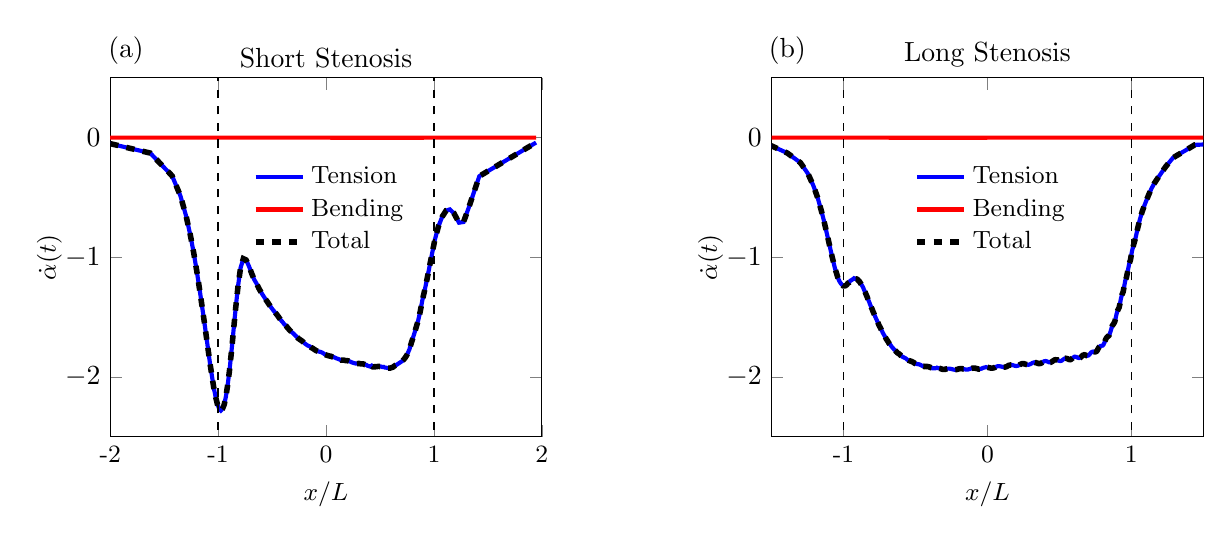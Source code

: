 \begin{tikzpicture}[scale=1]

% START OF RELAXATION LARGEST INITIAL REDUCED AREA
\begin{axis}[
  at = {(0.0cm,0.0cm)},
  scale = 0.80,
  xmin = -2,
  xmax = 2,
  xtick = {-2,-1,0,1,2},
  xticklabels = {\small -2,\small -1,\small 0,\small 1,\small 2},
  ymin = -2.5,
  ymax = 0.5,
%  ytick = {0,2e-3,4e-3,6e-3,8e-3},
%  yticklabels = {\scriptsize 0,\scriptsize 2, \scriptsize
%  4,\scriptsize 6, \scriptsize 8},
  xlabel = {\small $x/L$},
  ylabel = {\small $\dot{\alpha}(t)$},
  ylabel shift = {-0.2cm},
  ylabel near ticks,
  title style = {align=center, yshift = -0.2cm},
  title = {Short Stenosis},
  legend entries = {Tension, Bending, Total},
  legend cell align=left,
  legend style={draw=none,font=\small,fill=none},
  legend style={at={(0.31,0.48)},anchor=south west} 
]

% Tension
\addplot[blue,line width=1.5pt] coordinates{
(-2.0e+00,-5.086e-02)
(-1.989e+00,-5.224e-02)
(-1.629e+00,-1.288e-01)
(-1.426e+00,-3.195e-01)
(-1.349e+00,-4.875e-01)
(-1.297e+00,-6.539e-01)
(-1.257e+00,-8.167e-01)
(-1.224e+00,-9.74e-01)
(-1.195e+00,-1.132e+00)
(-1.168e+00,-1.291e+00)
(-1.143e+00,-1.447e+00)
(-1.119e+00,-1.599e+00)
(-1.097e+00,-1.744e+00)
(-1.077e+00,-1.877e+00)
(-1.057e+00,-1.995e+00)
(-1.04e+00,-2.094e+00)
(-1.022e+00,-2.173e+00)
(-1.006e+00,-2.232e+00)
(-9.898e-01,-2.267e+00)
(-9.746e-01,-2.282e+00)
(-9.587e-01,-2.267e+00)
(-9.436e-01,-2.233e+00)
(-9.278e-01,-2.165e+00)
(-9.11e-01,-2.064e+00)
(-8.948e-01,-1.949e+00)
(-8.768e-01,-1.792e+00)
(-8.583e-01,-1.621e+00)
(-8.38e-01,-1.431e+00)
(-8.161e-01,-1.247e+00)
(-7.924e-01,-1.09e+00)
(-7.662e-01,-1.012e+00)
(-7.406e-01,-1.023e+00)
(-7.141e-01,-1.075e+00)
(-6.892e-01,-1.135e+00)
(-6.667e-01,-1.185e+00)
(-6.428e-01,-1.222e+00)
(-6.208e-01,-1.263e+00)
(-5.986e-01,-1.298e+00)
(-5.768e-01,-1.329e+00)
(-5.561e-01,-1.357e+00)
(-5.36e-01,-1.384e+00)
(-5.164e-01,-1.41e+00)
(-4.966e-01,-1.435e+00)
(-4.764e-01,-1.457e+00)
(-4.572e-01,-1.478e+00)
(-4.392e-01,-1.5e+00)
(-4.217e-01,-1.523e+00)
(-4.039e-01,-1.541e+00)
(-3.876e-01,-1.56e+00)
(-3.697e-01,-1.575e+00)
(-3.534e-01,-1.593e+00)
(-3.372e-01,-1.61e+00)
(-3.21e-01,-1.624e+00)
(-3.048e-01,-1.636e+00)
(-2.889e-01,-1.651e+00)
(-2.724e-01,-1.665e+00)
(-2.571e-01,-1.679e+00)
(-2.418e-01,-1.689e+00)
(-2.267e-01,-1.698e+00)
(-2.111e-01,-1.71e+00)
(-1.963e-01,-1.722e+00)
(-1.814e-01,-1.732e+00)
(-1.671e-01,-1.74e+00)
(-1.52e-01,-1.745e+00)
(-1.382e-01,-1.755e+00)
(-1.235e-01,-1.762e+00)
(-1.085e-01,-1.771e+00)
(-9.438e-02,-1.78e+00)
(-8.034e-02,-1.785e+00)
(-6.612e-02,-1.789e+00)
(-5.169e-02,-1.792e+00)
(-3.708e-02,-1.797e+00)
(-2.245e-02,-1.805e+00)
(-9.377e-03,-1.814e+00)
(4.576e-03,-1.819e+00)
(1.832e-02,-1.823e+00)
(3.163e-02,-1.826e+00)
(4.485e-02,-1.828e+00)
(5.815e-02,-1.833e+00)
(7.22e-02,-1.836e+00)
(8.625e-02,-1.841e+00)
(9.997e-02,-1.847e+00)
(1.131e-01,-1.851e+00)
(1.27e-01,-1.856e+00)
(1.397e-01,-1.862e+00)
(1.533e-01,-1.861e+00)
(1.664e-01,-1.861e+00)
(1.793e-01,-1.864e+00)
(1.925e-01,-1.865e+00)
(2.061e-01,-1.867e+00)
(2.19e-01,-1.871e+00)
(2.318e-01,-1.877e+00)
(2.447e-01,-1.881e+00)
(2.582e-01,-1.885e+00)
(2.706e-01,-1.888e+00)
(2.829e-01,-1.89e+00)
(2.963e-01,-1.889e+00)
(3.087e-01,-1.889e+00)
(3.212e-01,-1.892e+00)
(3.346e-01,-1.892e+00)
(3.474e-01,-1.893e+00)
(3.596e-01,-1.898e+00)
(3.724e-01,-1.9e+00)
(3.846e-01,-1.908e+00)
(3.971e-01,-1.911e+00)
(4.101e-01,-1.915e+00)
(4.228e-01,-1.907e+00)
(4.348e-01,-1.917e+00)
(4.468e-01,-1.916e+00)
(4.587e-01,-1.916e+00)
(4.717e-01,-1.915e+00)
(4.837e-01,-1.913e+00)
(4.96e-01,-1.914e+00)
(5.084e-01,-1.914e+00)
(5.205e-01,-1.918e+00)
(5.331e-01,-1.917e+00)
(5.451e-01,-1.923e+00)
(5.576e-01,-1.924e+00)
(5.697e-01,-1.927e+00)
(5.822e-01,-1.927e+00)
(5.941e-01,-1.927e+00)
(6.067e-01,-1.923e+00)
(6.185e-01,-1.92e+00)
(6.314e-01,-1.911e+00)
(6.434e-01,-1.904e+00)
(6.556e-01,-1.899e+00)
(6.688e-01,-1.891e+00)
(6.819e-01,-1.883e+00)
(6.945e-01,-1.875e+00)
(7.067e-01,-1.868e+00)
(7.202e-01,-1.855e+00)
(7.33e-01,-1.841e+00)
(7.46e-01,-1.823e+00)
(7.6e-01,-1.797e+00)
(7.73e-01,-1.769e+00)
(7.883e-01,-1.723e+00)
(8.036e-01,-1.679e+00)
(8.186e-01,-1.636e+00)
(8.35e-01,-1.587e+00)
(8.53e-01,-1.531e+00)
(8.716e-01,-1.459e+00)
(8.93e-01,-1.357e+00)
(9.145e-01,-1.274e+00)
(9.403e-01,-1.163e+00)
(9.695e-01,-1.028e+00)
(1.007e+00,-8.581e-01)
(1.042e+00,-7.402e-01)
(1.078e+00,-6.583e-01)
(1.113e+00,-6.097e-01)
(1.147e+00,-5.999e-01)
(1.185e+00,-6.324e-01)
(1.232e+00,-7.112e-01)
(1.274e+00,-7.051e-01)
(1.322e+00,-5.861e-01)
(1.42e+00,-3.226e-01)
(1.946e+00,-4.07e-02)
};

% Bending
\addplot[red,line width=1.5pt] coordinates{
(-2.0e+00,1.475e-04)
(-1.989e+00,1.473e-04)
(-1.629e+00,1.456e-04)
(-1.426e+00,1.489e-04)
(-1.349e+00,1.474e-04)
(-1.297e+00,1.443e-04)
(-1.257e+00,1.402e-04)
(-1.224e+00,1.358e-04)
(-1.195e+00,1.31e-04)
(-1.168e+00,1.263e-04)
(-1.143e+00,1.218e-04)
(-1.119e+00,1.174e-04)
(-1.097e+00,1.135e-04)
(-1.077e+00,1.1e-04)
(-1.057e+00,1.07e-04)
(-1.04e+00,1.045e-04)
(-1.022e+00,1.023e-04)
(-1.006e+00,1.006e-04)
(-9.898e-01,9.919e-05)
(-9.746e-01,9.811e-05)
(-9.587e-01,9.726e-05)
(-9.436e-01,9.671e-05)
(-9.278e-01,9.637e-05)
(-9.11e-01,9.629e-05)
(-8.948e-01,9.642e-05)
(-8.768e-01,9.679e-05)
(-8.583e-01,9.736e-05)
(-8.38e-01,9.812e-05)
(-8.161e-01,9.897e-05)
(-7.924e-01,9.975e-05)
(-7.662e-01,1.002e-04)
(-7.406e-01,1.0e-04)
(-7.141e-01,9.937e-05)
(-6.892e-01,9.87e-05)
(-6.667e-01,9.829e-05)
(-6.428e-01,9.817e-05)
(-6.208e-01,9.833e-05)
(-5.986e-01,9.871e-05)
(-5.768e-01,9.922e-05)
(-5.561e-01,9.973e-05)
(-5.36e-01,1.002e-04)
(-5.164e-01,1.006e-04)
(-4.966e-01,1.01e-04)
(-4.764e-01,1.012e-04)
(-4.572e-01,1.012e-04)
(-4.392e-01,1.011e-04)
(-4.217e-01,1.009e-04)
(-4.039e-01,1.005e-04)
(-3.876e-01,9.996e-05)
(-3.697e-01,9.931e-05)
(-3.534e-01,9.859e-05)
(-3.372e-01,9.775e-05)
(-3.21e-01,9.686e-05)
(-3.048e-01,9.594e-05)
(-2.889e-01,9.497e-05)
(-2.724e-01,9.388e-05)
(-2.571e-01,9.283e-05)
(-2.418e-01,9.178e-05)
(-2.267e-01,9.077e-05)
(-2.111e-01,8.973e-05)
(-1.963e-01,8.871e-05)
(-1.814e-01,8.767e-05)
(-1.671e-01,8.67e-05)
(-1.52e-01,8.573e-05)
(-1.382e-01,8.487e-05)
(-1.235e-01,8.399e-05)
(-1.085e-01,8.308e-05)
(-9.438e-02,8.222e-05)
(-8.034e-02,8.139e-05)
(-6.612e-02,8.06e-05)
(-5.169e-02,7.987e-05)
(-3.708e-02,7.918e-05)
(-2.245e-02,7.85e-05)
(-9.377e-03,7.789e-05)
(4.576e-03,7.724e-05)
(1.832e-02,7.662e-05)
(3.163e-02,7.606e-05)
(4.485e-02,7.554e-05)
(5.815e-02,7.507e-05)
(7.22e-02,7.462e-05)
(8.625e-02,7.419e-05)
(9.997e-02,7.378e-05)
(1.131e-01,7.338e-05)
(1.27e-01,7.296e-05)
(1.397e-01,7.258e-05)
(1.533e-01,7.22e-05)
(1.664e-01,7.187e-05)
(1.793e-01,7.158e-05)
(1.925e-01,7.132e-05)
(2.061e-01,7.108e-05)
(2.19e-01,7.086e-05)
(2.318e-01,7.065e-05)
(2.447e-01,7.043e-05)
(2.582e-01,7.02e-05)
(2.706e-01,6.998e-05)
(2.829e-01,6.978e-05)
(2.963e-01,6.959e-05)
(3.087e-01,6.944e-05)
(3.212e-01,6.93e-05)
(3.346e-01,6.919e-05)
(3.474e-01,6.909e-05)
(3.596e-01,6.9e-05)
(3.724e-01,6.891e-05)
(3.846e-01,6.881e-05)
(3.971e-01,6.871e-05)
(4.101e-01,6.86e-05)
(4.228e-01,6.849e-05)
(4.348e-01,6.838e-05)
(4.468e-01,6.829e-05)
(4.587e-01,6.821e-05)
(4.717e-01,6.814e-05)
(4.837e-01,6.809e-05)
(4.96e-01,6.805e-05)
(5.084e-01,6.803e-05)
(5.205e-01,6.8e-05)
(5.331e-01,6.798e-05)
(5.451e-01,6.795e-05)
(5.576e-01,6.791e-05)
(5.697e-01,6.786e-05)
(5.822e-01,6.781e-05)
(5.941e-01,6.776e-05)
(6.067e-01,6.772e-05)
(6.185e-01,6.768e-05)
(6.314e-01,6.765e-05)
(6.434e-01,6.763e-05)
(6.556e-01,6.763e-05)
(6.688e-01,6.764e-05)
(6.819e-01,6.766e-05)
(6.945e-01,6.767e-05)
(7.067e-01,6.768e-05)
(7.202e-01,6.77e-05)
(7.33e-01,6.772e-05)
(7.46e-01,6.775e-05)
(7.6e-01,6.782e-05)
(7.73e-01,6.792e-05)
(7.883e-01,6.814e-05)
(8.036e-01,6.846e-05)
(8.186e-01,6.891e-05)
(8.35e-01,6.958e-05)
(8.53e-01,7.055e-05)
(8.716e-01,7.186e-05)
(8.93e-01,7.398e-05)
(9.145e-01,7.684e-05)
(9.403e-01,8.108e-05)
(9.695e-01,8.71e-05)
(1.007e+00,9.528e-05)
(1.042e+00,1.006e-04)
(1.078e+00,1.01e-04)
(1.113e+00,9.59e-05)
(1.147e+00,8.813e-05)
(1.185e+00,8.093e-05)
(1.232e+00,7.932e-05)
(1.274e+00,8.123e-05)
(1.322e+00,8.66e-05)
(1.42e+00,9.444e-05)
(1.946e+00,1.041e-04)
};

% Total
\addplot[black,dashed,line width=2.0pt] coordinates{
(-2.0e+00,-5.072e-02)
(-1.989e+00,-5.209e-02)
(-1.629e+00,-1.286e-01)
(-1.426e+00,-3.193e-01)
(-1.349e+00,-4.873e-01)
(-1.297e+00,-6.537e-01)
(-1.257e+00,-8.166e-01)
(-1.224e+00,-9.739e-01)
(-1.195e+00,-1.132e+00)
(-1.168e+00,-1.291e+00)
(-1.143e+00,-1.447e+00)
(-1.119e+00,-1.599e+00)
(-1.097e+00,-1.744e+00)
(-1.077e+00,-1.877e+00)
(-1.057e+00,-1.995e+00)
(-1.04e+00,-2.093e+00)
(-1.022e+00,-2.173e+00)
(-1.006e+00,-2.232e+00)
(-9.898e-01,-2.267e+00)
(-9.746e-01,-2.282e+00)
(-9.587e-01,-2.267e+00)
(-9.436e-01,-2.233e+00)
(-9.278e-01,-2.165e+00)
(-9.11e-01,-2.064e+00)
(-8.948e-01,-1.949e+00)
(-8.768e-01,-1.792e+00)
(-8.583e-01,-1.621e+00)
(-8.38e-01,-1.431e+00)
(-8.161e-01,-1.247e+00)
(-7.924e-01,-1.09e+00)
(-7.662e-01,-1.012e+00)
(-7.406e-01,-1.023e+00)
(-7.141e-01,-1.075e+00)
(-6.892e-01,-1.135e+00)
(-6.667e-01,-1.185e+00)
(-6.428e-01,-1.222e+00)
(-6.208e-01,-1.263e+00)
(-5.986e-01,-1.298e+00)
(-5.768e-01,-1.329e+00)
(-5.561e-01,-1.357e+00)
(-5.36e-01,-1.384e+00)
(-5.164e-01,-1.41e+00)
(-4.966e-01,-1.435e+00)
(-4.764e-01,-1.457e+00)
(-4.572e-01,-1.478e+00)
(-4.392e-01,-1.5e+00)
(-4.217e-01,-1.523e+00)
(-4.039e-01,-1.541e+00)
(-3.876e-01,-1.56e+00)
(-3.697e-01,-1.575e+00)
(-3.534e-01,-1.593e+00)
(-3.372e-01,-1.61e+00)
(-3.21e-01,-1.624e+00)
(-3.048e-01,-1.636e+00)
(-2.889e-01,-1.651e+00)
(-2.724e-01,-1.665e+00)
(-2.571e-01,-1.679e+00)
(-2.418e-01,-1.689e+00)
(-2.267e-01,-1.698e+00)
(-2.111e-01,-1.709e+00)
(-1.963e-01,-1.722e+00)
(-1.814e-01,-1.732e+00)
(-1.671e-01,-1.74e+00)
(-1.52e-01,-1.745e+00)
(-1.382e-01,-1.755e+00)
(-1.235e-01,-1.762e+00)
(-1.085e-01,-1.771e+00)
(-9.438e-02,-1.78e+00)
(-8.034e-02,-1.785e+00)
(-6.612e-02,-1.789e+00)
(-5.169e-02,-1.792e+00)
(-3.708e-02,-1.797e+00)
(-2.245e-02,-1.805e+00)
(-9.377e-03,-1.814e+00)
(4.576e-03,-1.819e+00)
(1.832e-02,-1.823e+00)
(3.163e-02,-1.826e+00)
(4.485e-02,-1.828e+00)
(5.815e-02,-1.833e+00)
(7.22e-02,-1.836e+00)
(8.625e-02,-1.841e+00)
(9.997e-02,-1.847e+00)
(1.131e-01,-1.851e+00)
(1.27e-01,-1.856e+00)
(1.397e-01,-1.861e+00)
(1.533e-01,-1.861e+00)
(1.664e-01,-1.861e+00)
(1.793e-01,-1.864e+00)
(1.925e-01,-1.865e+00)
(2.061e-01,-1.867e+00)
(2.19e-01,-1.871e+00)
(2.318e-01,-1.877e+00)
(2.447e-01,-1.881e+00)
(2.582e-01,-1.885e+00)
(2.706e-01,-1.888e+00)
(2.829e-01,-1.89e+00)
(2.963e-01,-1.889e+00)
(3.087e-01,-1.889e+00)
(3.212e-01,-1.892e+00)
(3.346e-01,-1.892e+00)
(3.474e-01,-1.893e+00)
(3.596e-01,-1.898e+00)
(3.724e-01,-1.9e+00)
(3.846e-01,-1.908e+00)
(3.971e-01,-1.911e+00)
(4.101e-01,-1.915e+00)
(4.228e-01,-1.906e+00)
(4.348e-01,-1.917e+00)
(4.468e-01,-1.916e+00)
(4.587e-01,-1.916e+00)
(4.717e-01,-1.915e+00)
(4.837e-01,-1.913e+00)
(4.96e-01,-1.914e+00)
(5.084e-01,-1.914e+00)
(5.205e-01,-1.917e+00)
(5.331e-01,-1.917e+00)
(5.451e-01,-1.923e+00)
(5.576e-01,-1.924e+00)
(5.697e-01,-1.927e+00)
(5.822e-01,-1.927e+00)
(5.941e-01,-1.927e+00)
(6.067e-01,-1.923e+00)
(6.185e-01,-1.92e+00)
(6.314e-01,-1.911e+00)
(6.434e-01,-1.904e+00)
(6.556e-01,-1.899e+00)
(6.688e-01,-1.891e+00)
(6.819e-01,-1.882e+00)
(6.945e-01,-1.875e+00)
(7.067e-01,-1.867e+00)
(7.202e-01,-1.855e+00)
(7.33e-01,-1.841e+00)
(7.46e-01,-1.823e+00)
(7.6e-01,-1.797e+00)
(7.73e-01,-1.769e+00)
(7.883e-01,-1.723e+00)
(8.036e-01,-1.679e+00)
(8.186e-01,-1.636e+00)
(8.35e-01,-1.587e+00)
(8.53e-01,-1.531e+00)
(8.716e-01,-1.459e+00)
(8.93e-01,-1.357e+00)
(9.145e-01,-1.274e+00)
(9.403e-01,-1.163e+00)
(9.695e-01,-1.028e+00)
(1.007e+00,-8.58e-01)
(1.042e+00,-7.401e-01)
(1.078e+00,-6.582e-01)
(1.113e+00,-6.096e-01)
(1.147e+00,-5.998e-01)
(1.185e+00,-6.323e-01)
(1.232e+00,-7.112e-01)
(1.274e+00,-7.05e-01)
(1.322e+00,-5.861e-01)
(1.42e+00,-3.225e-01)
(1.946e+00,-4.06e-02)
};

\addplot[black,dashed,line width=0.5pt] coordinates{
  (-1,-3)
  (-1,1)
};

\addplot[black,dashed,line width=0.5pt] coordinates{
  (+1,-3)
  (+1,1)
};



\end{axis}


% START OF RELAXATION SECOND LARGEST INITIAL REDUCED AREA
\begin{axis}[
  at = {(8.4cm,0.0cm)},
  scale = 0.80,
  xmin = -1.5,
  xmax = 1.5,
  xtick = {-2,-1,0,1,2},
  xticklabels = {\small -2,\small -1,\small 0,\small 1,\small 2},
  ymin = -2.5,
  ymax = 0.5,
%  ytick = {0,2e-3,4e-3,6e-3,8e-3},
%  yticklabels = {\scriptsize 0,\scriptsize 2, \scriptsize
%  4,\scriptsize 6, \scriptsize 8},
  xlabel = {\small $x/L$},
  ylabel = {\small $\dot{\alpha}(t)$},
  ylabel shift = {-0.2cm},
  ylabel near ticks,
  title style = {align=center, yshift = -0.2cm},
  title = {Long Stenosis},
  legend entries = {Tension, Bending, Total},
  legend cell align=left,
  legend style={draw=none,font=\small,fill=none},
  legend style={at={(0.31,0.48)},anchor=south west} 
]

% Tension
\addplot[blue,line width=1.5pt] coordinates{
(-1.615e+00,1.279e-04)
(-1.596e+00,-1.635e-02)
(-1.391e+00,-1.284e-01)
(-1.3e+00,-2.089e-01)
(-1.247e+00,-3.02e-01)
(-1.209e+00,-4.037e-01)
(-1.18e+00,-5.022e-01)
(-1.157e+00,-5.997e-01)
(-1.137e+00,-6.918e-01)
(-1.121e+00,-7.763e-01)
(-1.106e+00,-8.544e-01)
(-1.093e+00,-9.242e-01)
(-1.081e+00,-9.88e-01)
(-1.07e+00,-1.043e+00)
(-1.06e+00,-1.092e+00)
(-1.049e+00,-1.133e+00)
(-1.04e+00,-1.17e+00)
(-1.03e+00,-1.198e+00)
(-1.021e+00,-1.216e+00)
(-1.012e+00,-1.229e+00)
(-1.003e+00,-1.239e+00)
(-9.95e-01,-1.24e+00)
(-9.864e-01,-1.238e+00)
(-9.783e-01,-1.231e+00)
(-9.695e-01,-1.218e+00)
(-9.616e-01,-1.212e+00)
(-9.528e-01,-1.196e+00)
(-9.448e-01,-1.192e+00)
(-9.367e-01,-1.185e+00)
(-9.277e-01,-1.176e+00)
(-9.198e-01,-1.181e+00)
(-9.118e-01,-1.181e+00)
(-9.037e-01,-1.185e+00)
(-8.954e-01,-1.198e+00)
(-8.876e-01,-1.207e+00)
(-8.798e-01,-1.222e+00)
(-8.725e-01,-1.235e+00)
(-8.646e-01,-1.251e+00)
(-8.574e-01,-1.274e+00)
(-8.502e-01,-1.291e+00)
(-8.428e-01,-1.313e+00)
(-8.358e-01,-1.333e+00)
(-8.293e-01,-1.354e+00)
(-8.222e-01,-1.373e+00)
(-8.157e-01,-1.395e+00)
(-8.093e-01,-1.413e+00)
(-8.025e-01,-1.431e+00)
(-7.965e-01,-1.451e+00)
(-7.898e-01,-1.47e+00)
(-7.838e-01,-1.486e+00)
(-7.775e-01,-1.504e+00)
(-7.717e-01,-1.52e+00)
(-7.657e-01,-1.535e+00)
(-7.598e-01,-1.551e+00)
(-7.541e-01,-1.568e+00)
(-7.483e-01,-1.581e+00)
(-7.427e-01,-1.593e+00)
(-7.374e-01,-1.608e+00)
(-7.316e-01,-1.62e+00)
(-7.265e-01,-1.634e+00)
(-7.21e-01,-1.645e+00)
(-7.156e-01,-1.657e+00)
(-7.1e-01,-1.669e+00)
(-7.049e-01,-1.68e+00)
(-6.999e-01,-1.69e+00)
(-6.945e-01,-1.699e+00)
(-6.893e-01,-1.709e+00)
(-6.843e-01,-1.72e+00)
(-6.793e-01,-1.727e+00)
(-6.74e-01,-1.733e+00)
(-6.692e-01,-1.742e+00)
(-6.644e-01,-1.75e+00)
(-6.591e-01,-1.757e+00)
(-6.542e-01,-1.764e+00)
(-6.497e-01,-1.77e+00)
(-6.447e-01,-1.776e+00)
(-6.396e-01,-1.782e+00)
(-6.346e-01,-1.789e+00)
(-6.297e-01,-1.794e+00)
(-6.251e-01,-1.801e+00)
(-6.206e-01,-1.804e+00)
(-6.157e-01,-1.807e+00)
(-6.111e-01,-1.812e+00)
(-6.064e-01,-1.816e+00)
(-6.018e-01,-1.822e+00)
(-5.973e-01,-1.826e+00)
(-5.926e-01,-1.831e+00)
(-5.882e-01,-1.835e+00)
(-5.835e-01,-1.836e+00)
(-5.791e-01,-1.84e+00)
(-5.747e-01,-1.842e+00)
(-5.7e-01,-1.845e+00)
(-5.656e-01,-1.848e+00)
(-5.611e-01,-1.853e+00)
(-5.567e-01,-1.857e+00)
(-5.521e-01,-1.861e+00)
(-5.478e-01,-1.863e+00)
(-5.431e-01,-1.865e+00)
(-5.387e-01,-1.867e+00)
(-5.345e-01,-1.869e+00)
(-5.299e-01,-1.87e+00)
(-5.257e-01,-1.873e+00)
(-5.212e-01,-1.875e+00)
(-5.167e-01,-1.878e+00)
(-5.125e-01,-1.882e+00)
(-5.079e-01,-1.884e+00)
(-5.037e-01,-1.888e+00)
(-4.994e-01,-1.89e+00)
(-4.95e-01,-1.892e+00)
(-4.908e-01,-1.893e+00)
(-4.862e-01,-1.893e+00)
(-4.821e-01,-1.895e+00)
(-4.777e-01,-1.895e+00)
(-4.732e-01,-1.896e+00)
(-4.69e-01,-1.899e+00)
(-4.649e-01,-1.901e+00)
(-4.603e-01,-1.903e+00)
(-4.562e-01,-1.907e+00)
(-4.518e-01,-1.909e+00)
(-4.478e-01,-1.912e+00)
(-4.433e-01,-1.913e+00)
(-4.392e-01,-1.914e+00)
(-4.351e-01,-1.914e+00)
(-4.307e-01,-1.914e+00)
(-4.266e-01,-1.914e+00)
(-4.223e-01,-1.914e+00)
(-4.182e-01,-1.914e+00)
(-4.139e-01,-1.915e+00)
(-4.096e-01,-1.916e+00)
(-4.054e-01,-1.917e+00)
(-4.013e-01,-1.92e+00)
(-3.97e-01,-1.921e+00)
(-3.929e-01,-1.924e+00)
(-3.886e-01,-1.925e+00)
(-3.846e-01,-1.928e+00)
(-3.803e-01,-1.928e+00)
(-3.761e-01,-1.929e+00)
(-3.719e-01,-1.929e+00)
(-3.679e-01,-1.929e+00)
(-3.636e-01,-1.928e+00)
(-3.596e-01,-1.928e+00)
(-3.553e-01,-1.927e+00)
(-3.509e-01,-1.924e+00)
(-3.469e-01,-1.926e+00)
(-3.429e-01,-1.927e+00)
(-3.385e-01,-1.928e+00)
(-3.345e-01,-1.929e+00)
(-3.302e-01,-1.93e+00)
(-3.26e-01,-1.932e+00)
(-3.22e-01,-1.934e+00)
(-3.177e-01,-1.935e+00)
(-3.136e-01,-1.937e+00)
(-3.094e-01,-1.938e+00)
(-3.053e-01,-1.938e+00)
(-3.01e-01,-1.938e+00)
(-2.97e-01,-1.937e+00)
(-2.927e-01,-1.937e+00)
(-2.887e-01,-1.935e+00)
(-2.844e-01,-1.934e+00)
(-2.803e-01,-1.933e+00)
(-2.761e-01,-1.932e+00)
(-2.72e-01,-1.932e+00)
(-2.678e-01,-1.932e+00)
(-2.636e-01,-1.932e+00)
(-2.594e-01,-1.933e+00)
(-2.553e-01,-1.934e+00)
(-2.51e-01,-1.935e+00)
(-2.469e-01,-1.936e+00)
(-2.428e-01,-1.938e+00)
(-2.386e-01,-1.939e+00)
(-2.344e-01,-1.94e+00)
(-2.304e-01,-1.941e+00)
(-2.261e-01,-1.941e+00)
(-2.221e-01,-1.941e+00)
(-2.178e-01,-1.94e+00)
(-2.137e-01,-1.939e+00)
(-2.095e-01,-1.938e+00)
(-2.055e-01,-1.936e+00)
(-2.013e-01,-1.935e+00)
(-1.972e-01,-1.933e+00)
(-1.929e-01,-1.933e+00)
(-1.889e-01,-1.932e+00)
(-1.847e-01,-1.932e+00)
(-1.806e-01,-1.932e+00)
(-1.762e-01,-1.932e+00)
(-1.72e-01,-1.934e+00)
(-1.68e-01,-1.935e+00)
(-1.637e-01,-1.935e+00)
(-1.596e-01,-1.937e+00)
(-1.554e-01,-1.938e+00)
(-1.511e-01,-1.939e+00)
(-1.471e-01,-1.94e+00)
(-1.43e-01,-1.94e+00)
(-1.387e-01,-1.939e+00)
(-1.347e-01,-1.939e+00)
(-1.304e-01,-1.937e+00)
(-1.264e-01,-1.936e+00)
(-1.222e-01,-1.934e+00)
(-1.182e-01,-1.933e+00)
(-1.139e-01,-1.93e+00)
(-1.097e-01,-1.929e+00)
(-1.055e-01,-1.928e+00)
(-1.014e-01,-1.927e+00)
(-9.719e-02,-1.927e+00)
(-9.295e-02,-1.927e+00)
(-8.899e-02,-1.928e+00)
(-8.46e-02,-1.928e+00)
(-8.064e-02,-1.93e+00)
(-7.633e-02,-1.931e+00)
(-7.227e-02,-1.932e+00)
(-6.799e-02,-1.933e+00)
(-6.405e-02,-1.935e+00)
(-5.972e-02,-1.935e+00)
(-5.568e-02,-1.935e+00)
(-5.146e-02,-1.934e+00)
(-4.753e-02,-1.934e+00)
(-4.317e-02,-1.932e+00)
(-3.923e-02,-1.931e+00)
(-3.486e-02,-1.928e+00)
(-3.074e-02,-1.926e+00)
(-2.651e-02,-1.924e+00)
(-2.247e-02,-1.923e+00)
(-1.824e-02,-1.921e+00)
(-1.421e-02,-1.921e+00)
(-9.881e-03,-1.919e+00)
(-5.873e-03,-1.921e+00)
(-1.607e-03,-1.921e+00)
(2.662e-03,-1.921e+00)
(6.721e-03,-1.923e+00)
(1.085e-02,-1.924e+00)
(1.498e-02,-1.925e+00)
(1.921e-02,-1.926e+00)
(2.32e-02,-1.927e+00)
(2.754e-02,-1.928e+00)
(3.153e-02,-1.928e+00)
(3.58e-02,-1.927e+00)
(3.982e-02,-1.926e+00)
(4.402e-02,-1.925e+00)
(4.818e-02,-1.923e+00)
(5.238e-02,-1.921e+00)
(5.638e-02,-1.918e+00)
(6.075e-02,-1.916e+00)
(6.483e-02,-1.914e+00)
(6.903e-02,-1.913e+00)
(7.313e-02,-1.911e+00)
(7.742e-02,-1.911e+00)
(8.168e-02,-1.911e+00)
(8.586e-02,-1.912e+00)
(9.006e-02,-1.913e+00)
(9.411e-02,-1.914e+00)
(9.843e-02,-1.915e+00)
(1.026e-01,-1.917e+00)
(1.068e-01,-1.918e+00)
(1.11e-01,-1.919e+00)
(1.152e-01,-1.919e+00)
(1.193e-01,-1.919e+00)
(1.235e-01,-1.918e+00)
(1.275e-01,-1.917e+00)
(1.318e-01,-1.915e+00)
(1.359e-01,-1.913e+00)
(1.402e-01,-1.91e+00)
(1.442e-01,-1.908e+00)
(1.485e-01,-1.905e+00)
(1.527e-01,-1.903e+00)
(1.569e-01,-1.902e+00)
(1.612e-01,-1.901e+00)
(1.654e-01,-1.901e+00)
(1.695e-01,-1.901e+00)
(1.74e-01,-1.902e+00)
(1.782e-01,-1.904e+00)
(1.825e-01,-1.905e+00)
(1.866e-01,-1.907e+00)
(1.908e-01,-1.908e+00)
(1.95e-01,-1.909e+00)
(1.991e-01,-1.91e+00)
(2.034e-01,-1.909e+00)
(2.074e-01,-1.909e+00)
(2.117e-01,-1.907e+00)
(2.16e-01,-1.905e+00)
(2.2e-01,-1.903e+00)
(2.243e-01,-1.899e+00)
(2.287e-01,-1.896e+00)
(2.329e-01,-1.894e+00)
(2.37e-01,-1.892e+00)
(2.416e-01,-1.89e+00)
(2.457e-01,-1.89e+00)
(2.499e-01,-1.891e+00)
(2.544e-01,-1.891e+00)
(2.585e-01,-1.893e+00)
(2.628e-01,-1.894e+00)
(2.672e-01,-1.896e+00)
(2.713e-01,-1.897e+00)
(2.757e-01,-1.898e+00)
(2.799e-01,-1.899e+00)
(2.84e-01,-1.9e+00)
(2.884e-01,-1.898e+00)
(2.925e-01,-1.897e+00)
(2.967e-01,-1.895e+00)
(3.011e-01,-1.892e+00)
(3.053e-01,-1.889e+00)
(3.095e-01,-1.887e+00)
(3.139e-01,-1.883e+00)
(3.18e-01,-1.882e+00)
(3.224e-01,-1.88e+00)
(3.27e-01,-1.879e+00)
(3.312e-01,-1.881e+00)
(3.354e-01,-1.881e+00)
(3.398e-01,-1.883e+00)
(3.44e-01,-1.885e+00)
(3.485e-01,-1.886e+00)
(3.526e-01,-1.889e+00)
(3.569e-01,-1.89e+00)
(3.612e-01,-1.89e+00)
(3.649e-01,-1.889e+00)
(3.693e-01,-1.888e+00)
(3.734e-01,-1.886e+00)
(3.777e-01,-1.883e+00)
(3.821e-01,-1.879e+00)
(3.864e-01,-1.876e+00)
(3.908e-01,-1.872e+00)
(3.95e-01,-1.87e+00)
(3.994e-01,-1.869e+00)
(4.038e-01,-1.868e+00)
(4.083e-01,-1.869e+00)
(4.126e-01,-1.871e+00)
(4.169e-01,-1.873e+00)
(4.214e-01,-1.875e+00)
(4.255e-01,-1.878e+00)
(4.298e-01,-1.879e+00)
(4.342e-01,-1.879e+00)
(4.385e-01,-1.879e+00)
(4.427e-01,-1.877e+00)
(4.471e-01,-1.874e+00)
(4.514e-01,-1.871e+00)
(4.556e-01,-1.867e+00)
(4.602e-01,-1.863e+00)
(4.645e-01,-1.86e+00)
(4.688e-01,-1.858e+00)
(4.733e-01,-1.857e+00)
(4.776e-01,-1.858e+00)
(4.819e-01,-1.859e+00)
(4.865e-01,-1.86e+00)
(4.909e-01,-1.863e+00)
(4.952e-01,-1.865e+00)
(4.995e-01,-1.867e+00)
(5.037e-01,-1.868e+00)
(5.082e-01,-1.868e+00)
(5.123e-01,-1.867e+00)
(5.169e-01,-1.864e+00)
(5.213e-01,-1.86e+00)
(5.256e-01,-1.856e+00)
(5.3e-01,-1.852e+00)
(5.341e-01,-1.849e+00)
(5.388e-01,-1.846e+00)
(5.432e-01,-1.845e+00)
(5.475e-01,-1.846e+00)
(5.519e-01,-1.848e+00)
(5.564e-01,-1.849e+00)
(5.61e-01,-1.852e+00)
(5.652e-01,-1.855e+00)
(5.696e-01,-1.856e+00)
(5.74e-01,-1.857e+00)
(5.781e-01,-1.856e+00)
(5.825e-01,-1.853e+00)
(5.871e-01,-1.849e+00)
(5.916e-01,-1.844e+00)
(5.96e-01,-1.839e+00)
(6.003e-01,-1.836e+00)
(6.049e-01,-1.832e+00)
(6.091e-01,-1.833e+00)
(6.137e-01,-1.833e+00)
(6.183e-01,-1.834e+00)
(6.228e-01,-1.838e+00)
(6.271e-01,-1.84e+00)
(6.316e-01,-1.842e+00)
(6.361e-01,-1.843e+00)
(6.404e-01,-1.842e+00)
(6.446e-01,-1.84e+00)
(6.493e-01,-1.835e+00)
(6.535e-01,-1.831e+00)
(6.58e-01,-1.825e+00)
(6.627e-01,-1.82e+00)
(6.67e-01,-1.818e+00)
(6.717e-01,-1.816e+00)
(6.761e-01,-1.817e+00)
(6.807e-01,-1.818e+00)
(6.851e-01,-1.821e+00)
(6.895e-01,-1.823e+00)
(6.941e-01,-1.824e+00)
(6.987e-01,-1.823e+00)
(7.03e-01,-1.821e+00)
(7.075e-01,-1.815e+00)
(7.121e-01,-1.809e+00)
(7.165e-01,-1.802e+00)
(7.209e-01,-1.796e+00)
(7.255e-01,-1.792e+00)
(7.301e-01,-1.79e+00)
(7.347e-01,-1.789e+00)
(7.393e-01,-1.791e+00)
(7.438e-01,-1.792e+00)
(7.486e-01,-1.792e+00)
(7.533e-01,-1.791e+00)
(7.577e-01,-1.787e+00)
(7.624e-01,-1.78e+00)
(7.675e-01,-1.768e+00)
(7.723e-01,-1.758e+00)
(7.772e-01,-1.75e+00)
(7.819e-01,-1.746e+00)
(7.868e-01,-1.742e+00)
(7.915e-01,-1.742e+00)
(7.963e-01,-1.74e+00)
(8.008e-01,-1.739e+00)
(8.059e-01,-1.732e+00)
(8.108e-01,-1.72e+00)
(8.154e-01,-1.707e+00)
(8.204e-01,-1.69e+00)
(8.256e-01,-1.677e+00)
(8.306e-01,-1.669e+00)
(8.356e-01,-1.664e+00)
(8.405e-01,-1.659e+00)
(8.457e-01,-1.652e+00)
(8.513e-01,-1.636e+00)
(8.565e-01,-1.617e+00)
(8.616e-01,-1.595e+00)
(8.676e-01,-1.573e+00)
(8.73e-01,-1.563e+00)
(8.787e-01,-1.553e+00)
(8.845e-01,-1.539e+00)
(8.899e-01,-1.516e+00)
(8.962e-01,-1.479e+00)
(9.021e-01,-1.453e+00)
(9.083e-01,-1.436e+00)
(9.147e-01,-1.421e+00)
(9.211e-01,-1.388e+00)
(9.279e-01,-1.343e+00)
(9.348e-01,-1.313e+00)
(9.422e-01,-1.292e+00)
(9.493e-01,-1.251e+00)
(9.572e-01,-1.197e+00)
(9.656e-01,-1.17e+00)
(9.742e-01,-1.119e+00)
(9.847e-01,-1.056e+00)
(9.938e-01,-1.022e+00)
(1.004e+00,-9.505e-01)
(1.018e+00,-8.852e-01)
(1.03e+00,-8.347e-01)
(1.044e+00,-7.568e-01)
(1.06e+00,-6.8e-01)
(1.076e+00,-6.155e-01)
(1.092e+00,-5.628e-01)
(1.107e+00,-5.17e-01)
(1.123e+00,-4.704e-01)
(1.14e+00,-4.245e-01)
(1.159e+00,-3.827e-01)
(1.181e+00,-3.426e-01)
(1.206e+00,-2.99e-01)
(1.238e+00,-2.435e-01)
(1.289e+00,-1.687e-01)
(1.44e+00,-6.046e-02)
(2.093e+00,-2.358e-02)
(2.952e+00,-2.005e-02)
(3.007e+00,6.249e-01)
};

% Bending
\addplot[red,line width=1.5pt] coordinates{
(-1.615e+00,1.475e-04)
(-1.596e+00,1.466e-04)
(-1.391e+00,1.379e-04)
(-1.3e+00,1.417e-04)
(-1.247e+00,1.408e-04)
(-1.209e+00,1.379e-04)
(-1.18e+00,1.343e-04)
(-1.157e+00,1.307e-04)
(-1.137e+00,1.274e-04)
(-1.121e+00,1.245e-04)
(-1.106e+00,1.219e-04)
(-1.093e+00,1.197e-04)
(-1.081e+00,1.177e-04)
(-1.07e+00,1.159e-04)
(-1.06e+00,1.144e-04)
(-1.049e+00,1.131e-04)
(-1.04e+00,1.119e-04)
(-1.03e+00,1.108e-04)
(-1.021e+00,1.099e-04)
(-1.012e+00,1.091e-04)
(-1.003e+00,1.085e-04)
(-9.95e-01,1.079e-04)
(-9.864e-01,1.074e-04)
(-9.783e-01,1.071e-04)
(-9.695e-01,1.067e-04)
(-9.616e-01,1.065e-04)
(-9.528e-01,1.063e-04)
(-9.448e-01,1.061e-04)
(-9.367e-01,1.06e-04)
(-9.277e-01,1.059e-04)
(-9.198e-01,1.059e-04)
(-9.118e-01,1.058e-04)
(-9.037e-01,1.058e-04)
(-8.954e-01,1.058e-04)
(-8.876e-01,1.058e-04)
(-8.798e-01,1.058e-04)
(-8.725e-01,1.058e-04)
(-8.646e-01,1.056e-04)
(-8.574e-01,1.054e-04)
(-8.502e-01,1.051e-04)
(-8.428e-01,1.046e-04)
(-8.358e-01,1.04e-04)
(-8.293e-01,1.032e-04)
(-8.222e-01,1.022e-04)
(-8.157e-01,1.012e-04)
(-8.093e-01,1.0e-04)
(-8.025e-01,9.867e-05)
(-7.965e-01,9.741e-05)
(-7.898e-01,9.595e-05)
(-7.838e-01,9.459e-05)
(-7.775e-01,9.313e-05)
(-7.717e-01,9.178e-05)
(-7.657e-01,9.039e-05)
(-7.598e-01,8.903e-05)
(-7.541e-01,8.774e-05)
(-7.483e-01,8.647e-05)
(-7.427e-01,8.527e-05)
(-7.374e-01,8.416e-05)
(-7.316e-01,8.302e-05)
(-7.265e-01,8.204e-05)
(-7.21e-01,8.104e-05)
(-7.156e-01,8.011e-05)
(-7.1e-01,7.919e-05)
(-7.049e-01,7.838e-05)
(-6.999e-01,7.763e-05)
(-6.945e-01,7.688e-05)
(-6.893e-01,7.618e-05)
(-6.843e-01,7.554e-05)
(-6.793e-01,7.495e-05)
(-6.74e-01,7.436e-05)
(-6.692e-01,7.386e-05)
(-6.644e-01,7.338e-05)
(-6.591e-01,7.289e-05)
(-6.542e-01,7.246e-05)
(-6.497e-01,7.208e-05)
(-6.447e-01,7.17e-05)
(-6.396e-01,7.136e-05)
(-6.346e-01,7.102e-05)
(-6.297e-01,7.07e-05)
(-6.251e-01,7.042e-05)
(-6.206e-01,7.016e-05)
(-6.157e-01,6.99e-05)
(-6.111e-01,6.969e-05)
(-6.064e-01,6.948e-05)
(-6.018e-01,6.929e-05)
(-5.973e-01,6.911e-05)
(-5.926e-01,6.894e-05)
(-5.882e-01,6.878e-05)
(-5.835e-01,6.863e-05)
(-5.791e-01,6.85e-05)
(-5.747e-01,6.839e-05)
(-5.7e-01,6.829e-05)
(-5.656e-01,6.82e-05)
(-5.611e-01,6.811e-05)
(-5.567e-01,6.803e-05)
(-5.521e-01,6.795e-05)
(-5.478e-01,6.788e-05)
(-5.431e-01,6.781e-05)
(-5.387e-01,6.776e-05)
(-5.345e-01,6.771e-05)
(-5.299e-01,6.768e-05)
(-5.257e-01,6.765e-05)
(-5.212e-01,6.763e-05)
(-5.167e-01,6.762e-05)
(-5.125e-01,6.76e-05)
(-5.079e-01,6.759e-05)
(-5.037e-01,6.758e-05)
(-4.994e-01,6.756e-05)
(-4.95e-01,6.756e-05)
(-4.908e-01,6.756e-05)
(-4.862e-01,6.757e-05)
(-4.821e-01,6.758e-05)
(-4.777e-01,6.76e-05)
(-4.732e-01,6.763e-05)
(-4.69e-01,6.765e-05)
(-4.649e-01,6.768e-05)
(-4.603e-01,6.771e-05)
(-4.562e-01,6.774e-05)
(-4.518e-01,6.777e-05)
(-4.478e-01,6.779e-05)
(-4.433e-01,6.782e-05)
(-4.392e-01,6.785e-05)
(-4.351e-01,6.789e-05)
(-4.307e-01,6.794e-05)
(-4.266e-01,6.798e-05)
(-4.223e-01,6.803e-05)
(-4.182e-01,6.808e-05)
(-4.139e-01,6.813e-05)
(-4.096e-01,6.819e-05)
(-4.054e-01,6.825e-05)
(-4.013e-01,6.83e-05)
(-3.97e-01,6.835e-05)
(-3.929e-01,6.841e-05)
(-3.886e-01,6.847e-05)
(-3.846e-01,6.851e-05)
(-3.803e-01,6.858e-05)
(-3.761e-01,6.864e-05)
(-3.719e-01,6.87e-05)
(-3.679e-01,6.876e-05)
(-3.636e-01,6.883e-05)
(-3.596e-01,6.889e-05)
(-3.553e-01,6.897e-05)
(-3.509e-01,6.905e-05)
(-3.469e-01,6.912e-05)
(-3.429e-01,6.919e-05)
(-3.385e-01,6.927e-05)
(-3.345e-01,6.933e-05)
(-3.302e-01,6.94e-05)
(-3.26e-01,6.948e-05)
(-3.22e-01,6.954e-05)
(-3.177e-01,6.961e-05)
(-3.136e-01,6.968e-05)
(-3.094e-01,6.976e-05)
(-3.053e-01,6.983e-05)
(-3.01e-01,6.991e-05)
(-2.97e-01,6.999e-05)
(-2.927e-01,7.008e-05)
(-2.887e-01,7.016e-05)
(-2.844e-01,7.025e-05)
(-2.803e-01,7.033e-05)
(-2.761e-01,7.042e-05)
(-2.72e-01,7.05e-05)
(-2.678e-01,7.059e-05)
(-2.636e-01,7.066e-05)
(-2.594e-01,7.074e-05)
(-2.553e-01,7.081e-05)
(-2.51e-01,7.089e-05)
(-2.469e-01,7.096e-05)
(-2.428e-01,7.103e-05)
(-2.386e-01,7.111e-05)
(-2.344e-01,7.119e-05)
(-2.304e-01,7.126e-05)
(-2.261e-01,7.135e-05)
(-2.221e-01,7.144e-05)
(-2.178e-01,7.153e-05)
(-2.137e-01,7.162e-05)
(-2.095e-01,7.172e-05)
(-2.055e-01,7.181e-05)
(-2.013e-01,7.191e-05)
(-1.972e-01,7.2e-05)
(-1.929e-01,7.209e-05)
(-1.889e-01,7.218e-05)
(-1.847e-01,7.226e-05)
(-1.806e-01,7.233e-05)
(-1.762e-01,7.241e-05)
(-1.72e-01,7.249e-05)
(-1.68e-01,7.255e-05)
(-1.637e-01,7.263e-05)
(-1.596e-01,7.269e-05)
(-1.554e-01,7.277e-05)
(-1.511e-01,7.285e-05)
(-1.471e-01,7.293e-05)
(-1.43e-01,7.301e-05)
(-1.387e-01,7.311e-05)
(-1.347e-01,7.32e-05)
(-1.304e-01,7.33e-05)
(-1.264e-01,7.34e-05)
(-1.222e-01,7.351e-05)
(-1.182e-01,7.36e-05)
(-1.139e-01,7.371e-05)
(-1.097e-01,7.38e-05)
(-1.055e-01,7.389e-05)
(-1.014e-01,7.397e-05)
(-9.719e-02,7.405e-05)
(-9.295e-02,7.412e-05)
(-8.899e-02,7.418e-05)
(-8.46e-02,7.425e-05)
(-8.064e-02,7.43e-05)
(-7.633e-02,7.437e-05)
(-7.227e-02,7.443e-05)
(-6.799e-02,7.451e-05)
(-6.405e-02,7.457e-05)
(-5.972e-02,7.466e-05)
(-5.568e-02,7.474e-05)
(-5.146e-02,7.484e-05)
(-4.753e-02,7.493e-05)
(-4.317e-02,7.504e-05)
(-3.923e-02,7.513e-05)
(-3.486e-02,7.524e-05)
(-3.074e-02,7.535e-05)
(-2.651e-02,7.544e-05)
(-2.247e-02,7.553e-05)
(-1.824e-02,7.562e-05)
(-1.421e-02,7.569e-05)
(-9.881e-03,7.577e-05)
(-5.873e-03,7.582e-05)
(-1.607e-03,7.588e-05)
(2.662e-03,7.594e-05)
(6.721e-03,7.599e-05)
(1.085e-02,7.605e-05)
(1.498e-02,7.611e-05)
(1.921e-02,7.617e-05)
(2.32e-02,7.624e-05)
(2.754e-02,7.632e-05)
(3.153e-02,7.64e-05)
(3.58e-02,7.65e-05)
(3.982e-02,7.659e-05)
(4.402e-02,7.669e-05)
(4.818e-02,7.679e-05)
(5.238e-02,7.69e-05)
(5.638e-02,7.7e-05)
(6.075e-02,7.71e-05)
(6.483e-02,7.718e-05)
(6.903e-02,7.727e-05)
(7.313e-02,7.734e-05)
(7.742e-02,7.74e-05)
(8.168e-02,7.746e-05)
(8.586e-02,7.751e-05)
(9.006e-02,7.756e-05)
(9.411e-02,7.76e-05)
(9.843e-02,7.765e-05)
(1.026e-01,7.77e-05)
(1.068e-01,7.777e-05)
(1.11e-01,7.783e-05)
(1.152e-01,7.79e-05)
(1.193e-01,7.798e-05)
(1.235e-01,7.807e-05)
(1.275e-01,7.816e-05)
(1.318e-01,7.827e-05)
(1.359e-01,7.836e-05)
(1.402e-01,7.847e-05)
(1.442e-01,7.856e-05)
(1.485e-01,7.865e-05)
(1.527e-01,7.873e-05)
(1.569e-01,7.88e-05)
(1.612e-01,7.886e-05)
(1.654e-01,7.891e-05)
(1.695e-01,7.895e-05)
(1.74e-01,7.899e-05)
(1.782e-01,7.902e-05)
(1.825e-01,7.906e-05)
(1.866e-01,7.91e-05)
(1.908e-01,7.915e-05)
(1.95e-01,7.92e-05)
(1.991e-01,7.927e-05)
(2.034e-01,7.935e-05)
(2.074e-01,7.943e-05)
(2.117e-01,7.952e-05)
(2.16e-01,7.962e-05)
(2.2e-01,7.971e-05)
(2.243e-01,7.98e-05)
(2.287e-01,7.989e-05)
(2.329e-01,7.997e-05)
(2.37e-01,8.003e-05)
(2.416e-01,8.009e-05)
(2.457e-01,8.013e-05)
(2.499e-01,8.016e-05)
(2.544e-01,8.019e-05)
(2.585e-01,8.021e-05)
(2.628e-01,8.023e-05)
(2.672e-01,8.026e-05)
(2.713e-01,8.029e-05)
(2.757e-01,8.033e-05)
(2.799e-01,8.038e-05)
(2.84e-01,8.044e-05)
(2.884e-01,8.052e-05)
(2.925e-01,8.059e-05)
(2.967e-01,8.067e-05)
(3.011e-01,8.075e-05)
(3.053e-01,8.083e-05)
(3.095e-01,8.09e-05)
(3.139e-01,8.096e-05)
(3.18e-01,8.1e-05)
(3.224e-01,8.104e-05)
(3.27e-01,8.106e-05)
(3.312e-01,8.107e-05)
(3.354e-01,8.108e-05)
(3.398e-01,8.109e-05)
(3.44e-01,8.109e-05)
(3.485e-01,8.111e-05)
(3.526e-01,8.113e-05)
(3.569e-01,8.117e-05)
(3.612e-01,8.121e-05)
(3.649e-01,8.126e-05)
(3.693e-01,8.132e-05)
(3.734e-01,8.137e-05)
(3.777e-01,8.144e-05)
(3.821e-01,8.15e-05)
(3.864e-01,8.155e-05)
(3.908e-01,8.159e-05)
(3.95e-01,8.163e-05)
(3.994e-01,8.165e-05)
(4.038e-01,8.166e-05)
(4.083e-01,8.166e-05)
(4.126e-01,8.165e-05)
(4.169e-01,8.165e-05)
(4.214e-01,8.165e-05)
(4.255e-01,8.166e-05)
(4.298e-01,8.167e-05)
(4.342e-01,8.17e-05)
(4.385e-01,8.173e-05)
(4.427e-01,8.177e-05)
(4.471e-01,8.182e-05)
(4.514e-01,8.187e-05)
(4.556e-01,8.191e-05)
(4.602e-01,8.195e-05)
(4.645e-01,8.198e-05)
(4.688e-01,8.2e-05)
(4.733e-01,8.2e-05)
(4.776e-01,8.2e-05)
(4.819e-01,8.199e-05)
(4.865e-01,8.198e-05)
(4.909e-01,8.197e-05)
(4.952e-01,8.196e-05)
(4.995e-01,8.197e-05)
(5.037e-01,8.197e-05)
(5.082e-01,8.199e-05)
(5.123e-01,8.202e-05)
(5.169e-01,8.205e-05)
(5.213e-01,8.208e-05)
(5.256e-01,8.21e-05)
(5.3e-01,8.213e-05)
(5.341e-01,8.214e-05)
(5.388e-01,8.215e-05)
(5.432e-01,8.215e-05)
(5.475e-01,8.214e-05)
(5.519e-01,8.213e-05)
(5.564e-01,8.212e-05)
(5.61e-01,8.211e-05)
(5.652e-01,8.21e-05)
(5.696e-01,8.21e-05)
(5.74e-01,8.211e-05)
(5.781e-01,8.211e-05)
(5.825e-01,8.213e-05)
(5.871e-01,8.215e-05)
(5.916e-01,8.216e-05)
(5.96e-01,8.218e-05)
(6.003e-01,8.219e-05)
(6.049e-01,8.22e-05)
(6.091e-01,8.22e-05)
(6.137e-01,8.22e-05)
(6.183e-01,8.22e-05)
(6.228e-01,8.219e-05)
(6.271e-01,8.218e-05)
(6.316e-01,8.218e-05)
(6.361e-01,8.219e-05)
(6.404e-01,8.22e-05)
(6.446e-01,8.22e-05)
(6.493e-01,8.222e-05)
(6.535e-01,8.223e-05)
(6.58e-01,8.225e-05)
(6.627e-01,8.227e-05)
(6.67e-01,8.23e-05)
(6.717e-01,8.232e-05)
(6.761e-01,8.234e-05)
(6.807e-01,8.237e-05)
(6.851e-01,8.239e-05)
(6.895e-01,8.241e-05)
(6.941e-01,8.244e-05)
(6.987e-01,8.247e-05)
(7.03e-01,8.25e-05)
(7.075e-01,8.253e-05)
(7.121e-01,8.257e-05)
(7.165e-01,8.261e-05)
(7.209e-01,8.266e-05)
(7.255e-01,8.273e-05)
(7.301e-01,8.281e-05)
(7.347e-01,8.29e-05)
(7.393e-01,8.299e-05)
(7.438e-01,8.307e-05)
(7.486e-01,8.318e-05)
(7.533e-01,8.328e-05)
(7.577e-01,8.337e-05)
(7.624e-01,8.348e-05)
(7.675e-01,8.361e-05)
(7.723e-01,8.377e-05)
(7.772e-01,8.395e-05)
(7.819e-01,8.415e-05)
(7.868e-01,8.438e-05)
(7.915e-01,8.46e-05)
(7.963e-01,8.484e-05)
(8.008e-01,8.507e-05)
(8.059e-01,8.534e-05)
(8.108e-01,8.56e-05)
(8.154e-01,8.588e-05)
(8.204e-01,8.623e-05)
(8.256e-01,8.664e-05)
(8.306e-01,8.709e-05)
(8.356e-01,8.757e-05)
(8.405e-01,8.807e-05)
(8.457e-01,8.864e-05)
(8.513e-01,8.925e-05)
(8.565e-01,8.987e-05)
(8.616e-01,9.055e-05)
(8.676e-01,9.148e-05)
(8.73e-01,9.239e-05)
(8.787e-01,9.343e-05)
(8.845e-01,9.453e-05)
(8.899e-01,9.562e-05)
(8.962e-01,9.699e-05)
(9.021e-01,9.849e-05)
(9.083e-01,1.002e-04)
(9.147e-01,1.021e-04)
(9.211e-01,1.041e-04)
(9.279e-01,1.065e-04)
(9.348e-01,1.091e-04)
(9.422e-01,1.123e-04)
(9.493e-01,1.154e-04)
(9.572e-01,1.193e-04)
(9.656e-01,1.239e-04)
(9.742e-01,1.289e-04)
(9.847e-01,1.355e-04)
(9.938e-01,1.417e-04)
(1.004e+00,1.492e-04)
(1.018e+00,1.594e-04)
(1.03e+00,1.688e-04)
(1.044e+00,1.786e-04)
(1.06e+00,1.896e-04)
(1.076e+00,1.984e-04)
(1.092e+00,2.047e-04)
(1.107e+00,2.083e-04)
(1.123e+00,2.091e-04)
(1.14e+00,2.069e-04)
(1.159e+00,2.018e-04)
(1.181e+00,1.943e-04)
(1.206e+00,1.856e-04)
(1.238e+00,1.778e-04)
(1.289e+00,1.72e-04)
(1.44e+00,1.782e-04)
(2.093e+00,2.837e-04)
(2.952e+00,3.727e-04)
(3.007e+00,3.832e-04)
};

% Total
\addplot[black,dashed,line width=2.0pt] coordinates{
(-1.615e+00,2.755e-04)
(-1.596e+00,-1.62e-02)
(-1.391e+00,-1.283e-01)
(-1.3e+00,-2.088e-01)
(-1.247e+00,-3.018e-01)
(-1.209e+00,-4.035e-01)
(-1.18e+00,-5.021e-01)
(-1.157e+00,-5.996e-01)
(-1.137e+00,-6.917e-01)
(-1.121e+00,-7.762e-01)
(-1.106e+00,-8.543e-01)
(-1.093e+00,-9.24e-01)
(-1.081e+00,-9.879e-01)
(-1.07e+00,-1.042e+00)
(-1.06e+00,-1.092e+00)
(-1.049e+00,-1.133e+00)
(-1.04e+00,-1.17e+00)
(-1.03e+00,-1.198e+00)
(-1.021e+00,-1.216e+00)
(-1.012e+00,-1.229e+00)
(-1.003e+00,-1.239e+00)
(-9.95e-01,-1.24e+00)
(-9.864e-01,-1.238e+00)
(-9.783e-01,-1.231e+00)
(-9.695e-01,-1.217e+00)
(-9.616e-01,-1.212e+00)
(-9.528e-01,-1.196e+00)
(-9.448e-01,-1.191e+00)
(-9.367e-01,-1.185e+00)
(-9.277e-01,-1.176e+00)
(-9.198e-01,-1.181e+00)
(-9.118e-01,-1.181e+00)
(-9.037e-01,-1.185e+00)
(-8.954e-01,-1.197e+00)
(-8.876e-01,-1.206e+00)
(-8.798e-01,-1.222e+00)
(-8.725e-01,-1.235e+00)
(-8.646e-01,-1.251e+00)
(-8.574e-01,-1.274e+00)
(-8.502e-01,-1.291e+00)
(-8.428e-01,-1.313e+00)
(-8.358e-01,-1.333e+00)
(-8.293e-01,-1.354e+00)
(-8.222e-01,-1.373e+00)
(-8.157e-01,-1.395e+00)
(-8.093e-01,-1.413e+00)
(-8.025e-01,-1.431e+00)
(-7.965e-01,-1.451e+00)
(-7.898e-01,-1.469e+00)
(-7.838e-01,-1.486e+00)
(-7.775e-01,-1.504e+00)
(-7.717e-01,-1.52e+00)
(-7.657e-01,-1.535e+00)
(-7.598e-01,-1.551e+00)
(-7.541e-01,-1.568e+00)
(-7.483e-01,-1.581e+00)
(-7.427e-01,-1.593e+00)
(-7.374e-01,-1.608e+00)
(-7.316e-01,-1.62e+00)
(-7.265e-01,-1.634e+00)
(-7.21e-01,-1.645e+00)
(-7.156e-01,-1.656e+00)
(-7.1e-01,-1.669e+00)
(-7.049e-01,-1.68e+00)
(-6.999e-01,-1.69e+00)
(-6.945e-01,-1.699e+00)
(-6.893e-01,-1.709e+00)
(-6.843e-01,-1.72e+00)
(-6.793e-01,-1.727e+00)
(-6.74e-01,-1.733e+00)
(-6.692e-01,-1.742e+00)
(-6.644e-01,-1.75e+00)
(-6.591e-01,-1.757e+00)
(-6.542e-01,-1.764e+00)
(-6.497e-01,-1.77e+00)
(-6.447e-01,-1.776e+00)
(-6.396e-01,-1.782e+00)
(-6.346e-01,-1.789e+00)
(-6.297e-01,-1.794e+00)
(-6.251e-01,-1.8e+00)
(-6.206e-01,-1.804e+00)
(-6.157e-01,-1.807e+00)
(-6.111e-01,-1.812e+00)
(-6.064e-01,-1.816e+00)
(-6.018e-01,-1.822e+00)
(-5.973e-01,-1.826e+00)
(-5.926e-01,-1.831e+00)
(-5.882e-01,-1.834e+00)
(-5.835e-01,-1.836e+00)
(-5.791e-01,-1.84e+00)
(-5.747e-01,-1.842e+00)
(-5.7e-01,-1.845e+00)
(-5.656e-01,-1.848e+00)
(-5.611e-01,-1.853e+00)
(-5.567e-01,-1.856e+00)
(-5.521e-01,-1.86e+00)
(-5.478e-01,-1.863e+00)
(-5.431e-01,-1.865e+00)
(-5.387e-01,-1.867e+00)
(-5.345e-01,-1.869e+00)
(-5.299e-01,-1.87e+00)
(-5.257e-01,-1.873e+00)
(-5.212e-01,-1.875e+00)
(-5.167e-01,-1.878e+00)
(-5.125e-01,-1.882e+00)
(-5.079e-01,-1.884e+00)
(-5.037e-01,-1.888e+00)
(-4.994e-01,-1.89e+00)
(-4.95e-01,-1.892e+00)
(-4.908e-01,-1.893e+00)
(-4.862e-01,-1.893e+00)
(-4.821e-01,-1.895e+00)
(-4.777e-01,-1.895e+00)
(-4.732e-01,-1.896e+00)
(-4.69e-01,-1.898e+00)
(-4.649e-01,-1.901e+00)
(-4.603e-01,-1.903e+00)
(-4.562e-01,-1.907e+00)
(-4.518e-01,-1.909e+00)
(-4.478e-01,-1.912e+00)
(-4.433e-01,-1.912e+00)
(-4.392e-01,-1.914e+00)
(-4.351e-01,-1.914e+00)
(-4.307e-01,-1.913e+00)
(-4.266e-01,-1.914e+00)
(-4.223e-01,-1.914e+00)
(-4.182e-01,-1.914e+00)
(-4.139e-01,-1.915e+00)
(-4.096e-01,-1.916e+00)
(-4.054e-01,-1.917e+00)
(-4.013e-01,-1.92e+00)
(-3.97e-01,-1.921e+00)
(-3.929e-01,-1.924e+00)
(-3.886e-01,-1.925e+00)
(-3.846e-01,-1.928e+00)
(-3.803e-01,-1.928e+00)
(-3.761e-01,-1.929e+00)
(-3.719e-01,-1.929e+00)
(-3.679e-01,-1.929e+00)
(-3.636e-01,-1.928e+00)
(-3.596e-01,-1.928e+00)
(-3.553e-01,-1.927e+00)
(-3.509e-01,-1.923e+00)
(-3.469e-01,-1.926e+00)
(-3.429e-01,-1.927e+00)
(-3.385e-01,-1.928e+00)
(-3.345e-01,-1.929e+00)
(-3.302e-01,-1.93e+00)
(-3.26e-01,-1.932e+00)
(-3.22e-01,-1.934e+00)
(-3.177e-01,-1.935e+00)
(-3.136e-01,-1.937e+00)
(-3.094e-01,-1.938e+00)
(-3.053e-01,-1.938e+00)
(-3.01e-01,-1.938e+00)
(-2.97e-01,-1.937e+00)
(-2.927e-01,-1.937e+00)
(-2.887e-01,-1.935e+00)
(-2.844e-01,-1.934e+00)
(-2.803e-01,-1.933e+00)
(-2.761e-01,-1.932e+00)
(-2.72e-01,-1.932e+00)
(-2.678e-01,-1.932e+00)
(-2.636e-01,-1.932e+00)
(-2.594e-01,-1.933e+00)
(-2.553e-01,-1.933e+00)
(-2.51e-01,-1.935e+00)
(-2.469e-01,-1.936e+00)
(-2.428e-01,-1.938e+00)
(-2.386e-01,-1.939e+00)
(-2.344e-01,-1.94e+00)
(-2.304e-01,-1.941e+00)
(-2.261e-01,-1.941e+00)
(-2.221e-01,-1.941e+00)
(-2.178e-01,-1.94e+00)
(-2.137e-01,-1.939e+00)
(-2.095e-01,-1.938e+00)
(-2.055e-01,-1.936e+00)
(-2.013e-01,-1.935e+00)
(-1.972e-01,-1.933e+00)
(-1.929e-01,-1.933e+00)
(-1.889e-01,-1.932e+00)
(-1.847e-01,-1.932e+00)
(-1.806e-01,-1.932e+00)
(-1.762e-01,-1.932e+00)
(-1.72e-01,-1.934e+00)
(-1.68e-01,-1.935e+00)
(-1.637e-01,-1.935e+00)
(-1.596e-01,-1.937e+00)
(-1.554e-01,-1.938e+00)
(-1.511e-01,-1.939e+00)
(-1.471e-01,-1.94e+00)
(-1.43e-01,-1.94e+00)
(-1.387e-01,-1.939e+00)
(-1.347e-01,-1.939e+00)
(-1.304e-01,-1.937e+00)
(-1.264e-01,-1.936e+00)
(-1.222e-01,-1.934e+00)
(-1.182e-01,-1.933e+00)
(-1.139e-01,-1.93e+00)
(-1.097e-01,-1.929e+00)
(-1.055e-01,-1.928e+00)
(-1.014e-01,-1.927e+00)
(-9.719e-02,-1.927e+00)
(-9.295e-02,-1.927e+00)
(-8.899e-02,-1.928e+00)
(-8.46e-02,-1.928e+00)
(-8.064e-02,-1.93e+00)
(-7.633e-02,-1.931e+00)
(-7.227e-02,-1.932e+00)
(-6.799e-02,-1.933e+00)
(-6.405e-02,-1.935e+00)
(-5.972e-02,-1.935e+00)
(-5.568e-02,-1.935e+00)
(-5.146e-02,-1.934e+00)
(-4.753e-02,-1.934e+00)
(-4.317e-02,-1.932e+00)
(-3.923e-02,-1.931e+00)
(-3.486e-02,-1.928e+00)
(-3.074e-02,-1.926e+00)
(-2.651e-02,-1.924e+00)
(-2.247e-02,-1.923e+00)
(-1.824e-02,-1.921e+00)
(-1.421e-02,-1.921e+00)
(-9.881e-03,-1.919e+00)
(-5.873e-03,-1.921e+00)
(-1.607e-03,-1.92e+00)
(2.662e-03,-1.921e+00)
(6.721e-03,-1.922e+00)
(1.085e-02,-1.924e+00)
(1.498e-02,-1.925e+00)
(1.921e-02,-1.926e+00)
(2.32e-02,-1.927e+00)
(2.754e-02,-1.928e+00)
(3.153e-02,-1.928e+00)
(3.58e-02,-1.927e+00)
(3.982e-02,-1.926e+00)
(4.402e-02,-1.925e+00)
(4.818e-02,-1.923e+00)
(5.238e-02,-1.921e+00)
(5.638e-02,-1.918e+00)
(6.075e-02,-1.916e+00)
(6.483e-02,-1.914e+00)
(6.903e-02,-1.912e+00)
(7.313e-02,-1.911e+00)
(7.742e-02,-1.911e+00)
(8.168e-02,-1.911e+00)
(8.586e-02,-1.912e+00)
(9.006e-02,-1.912e+00)
(9.411e-02,-1.913e+00)
(9.843e-02,-1.915e+00)
(1.026e-01,-1.917e+00)
(1.068e-01,-1.918e+00)
(1.11e-01,-1.919e+00)
(1.152e-01,-1.919e+00)
(1.193e-01,-1.919e+00)
(1.235e-01,-1.918e+00)
(1.275e-01,-1.917e+00)
(1.318e-01,-1.915e+00)
(1.359e-01,-1.913e+00)
(1.402e-01,-1.91e+00)
(1.442e-01,-1.907e+00)
(1.485e-01,-1.904e+00)
(1.527e-01,-1.903e+00)
(1.569e-01,-1.902e+00)
(1.612e-01,-1.901e+00)
(1.654e-01,-1.901e+00)
(1.695e-01,-1.901e+00)
(1.74e-01,-1.902e+00)
(1.782e-01,-1.904e+00)
(1.825e-01,-1.904e+00)
(1.866e-01,-1.907e+00)
(1.908e-01,-1.908e+00)
(1.95e-01,-1.909e+00)
(1.991e-01,-1.91e+00)
(2.034e-01,-1.909e+00)
(2.074e-01,-1.909e+00)
(2.117e-01,-1.907e+00)
(2.16e-01,-1.905e+00)
(2.2e-01,-1.903e+00)
(2.243e-01,-1.899e+00)
(2.287e-01,-1.896e+00)
(2.329e-01,-1.894e+00)
(2.37e-01,-1.892e+00)
(2.416e-01,-1.89e+00)
(2.457e-01,-1.89e+00)
(2.499e-01,-1.891e+00)
(2.544e-01,-1.891e+00)
(2.585e-01,-1.893e+00)
(2.628e-01,-1.894e+00)
(2.672e-01,-1.896e+00)
(2.713e-01,-1.897e+00)
(2.757e-01,-1.898e+00)
(2.799e-01,-1.899e+00)
(2.84e-01,-1.899e+00)
(2.884e-01,-1.898e+00)
(2.925e-01,-1.897e+00)
(2.967e-01,-1.895e+00)
(3.011e-01,-1.892e+00)
(3.053e-01,-1.889e+00)
(3.095e-01,-1.886e+00)
(3.139e-01,-1.883e+00)
(3.18e-01,-1.882e+00)
(3.224e-01,-1.88e+00)
(3.27e-01,-1.879e+00)
(3.312e-01,-1.881e+00)
(3.354e-01,-1.881e+00)
(3.398e-01,-1.883e+00)
(3.44e-01,-1.885e+00)
(3.485e-01,-1.886e+00)
(3.526e-01,-1.889e+00)
(3.569e-01,-1.89e+00)
(3.612e-01,-1.889e+00)
(3.649e-01,-1.889e+00)
(3.693e-01,-1.888e+00)
(3.734e-01,-1.886e+00)
(3.777e-01,-1.883e+00)
(3.821e-01,-1.879e+00)
(3.864e-01,-1.876e+00)
(3.908e-01,-1.872e+00)
(3.95e-01,-1.87e+00)
(3.994e-01,-1.869e+00)
(4.038e-01,-1.868e+00)
(4.083e-01,-1.869e+00)
(4.126e-01,-1.871e+00)
(4.169e-01,-1.873e+00)
(4.214e-01,-1.875e+00)
(4.255e-01,-1.878e+00)
(4.298e-01,-1.879e+00)
(4.342e-01,-1.879e+00)
(4.385e-01,-1.879e+00)
(4.427e-01,-1.877e+00)
(4.471e-01,-1.874e+00)
(4.514e-01,-1.871e+00)
(4.556e-01,-1.867e+00)
(4.602e-01,-1.863e+00)
(4.645e-01,-1.86e+00)
(4.688e-01,-1.858e+00)
(4.733e-01,-1.857e+00)
(4.776e-01,-1.858e+00)
(4.819e-01,-1.859e+00)
(4.865e-01,-1.859e+00)
(4.909e-01,-1.863e+00)
(4.952e-01,-1.865e+00)
(4.995e-01,-1.867e+00)
(5.037e-01,-1.868e+00)
(5.082e-01,-1.868e+00)
(5.123e-01,-1.867e+00)
(5.169e-01,-1.863e+00)
(5.213e-01,-1.86e+00)
(5.256e-01,-1.856e+00)
(5.3e-01,-1.852e+00)
(5.341e-01,-1.849e+00)
(5.388e-01,-1.846e+00)
(5.432e-01,-1.845e+00)
(5.475e-01,-1.846e+00)
(5.519e-01,-1.848e+00)
(5.564e-01,-1.849e+00)
(5.61e-01,-1.852e+00)
(5.652e-01,-1.855e+00)
(5.696e-01,-1.856e+00)
(5.74e-01,-1.857e+00)
(5.781e-01,-1.856e+00)
(5.825e-01,-1.853e+00)
(5.871e-01,-1.848e+00)
(5.916e-01,-1.844e+00)
(5.96e-01,-1.839e+00)
(6.003e-01,-1.836e+00)
(6.049e-01,-1.832e+00)
(6.091e-01,-1.833e+00)
(6.137e-01,-1.833e+00)
(6.183e-01,-1.834e+00)
(6.228e-01,-1.838e+00)
(6.271e-01,-1.84e+00)
(6.316e-01,-1.842e+00)
(6.361e-01,-1.843e+00)
(6.404e-01,-1.842e+00)
(6.446e-01,-1.84e+00)
(6.493e-01,-1.835e+00)
(6.535e-01,-1.831e+00)
(6.58e-01,-1.825e+00)
(6.627e-01,-1.82e+00)
(6.67e-01,-1.818e+00)
(6.717e-01,-1.816e+00)
(6.761e-01,-1.817e+00)
(6.807e-01,-1.818e+00)
(6.851e-01,-1.821e+00)
(6.895e-01,-1.823e+00)
(6.941e-01,-1.824e+00)
(6.987e-01,-1.823e+00)
(7.03e-01,-1.821e+00)
(7.075e-01,-1.815e+00)
(7.121e-01,-1.809e+00)
(7.165e-01,-1.802e+00)
(7.209e-01,-1.796e+00)
(7.255e-01,-1.792e+00)
(7.301e-01,-1.79e+00)
(7.347e-01,-1.789e+00)
(7.393e-01,-1.791e+00)
(7.438e-01,-1.792e+00)
(7.486e-01,-1.792e+00)
(7.533e-01,-1.79e+00)
(7.577e-01,-1.787e+00)
(7.624e-01,-1.78e+00)
(7.675e-01,-1.768e+00)
(7.723e-01,-1.758e+00)
(7.772e-01,-1.75e+00)
(7.819e-01,-1.745e+00)
(7.868e-01,-1.742e+00)
(7.915e-01,-1.741e+00)
(7.963e-01,-1.74e+00)
(8.008e-01,-1.739e+00)
(8.059e-01,-1.732e+00)
(8.108e-01,-1.719e+00)
(8.154e-01,-1.707e+00)
(8.204e-01,-1.69e+00)
(8.256e-01,-1.677e+00)
(8.306e-01,-1.669e+00)
(8.356e-01,-1.664e+00)
(8.405e-01,-1.659e+00)
(8.457e-01,-1.652e+00)
(8.513e-01,-1.636e+00)
(8.565e-01,-1.616e+00)
(8.616e-01,-1.595e+00)
(8.676e-01,-1.573e+00)
(8.73e-01,-1.563e+00)
(8.787e-01,-1.553e+00)
(8.845e-01,-1.539e+00)
(8.899e-01,-1.515e+00)
(8.962e-01,-1.479e+00)
(9.021e-01,-1.453e+00)
(9.083e-01,-1.436e+00)
(9.147e-01,-1.421e+00)
(9.211e-01,-1.388e+00)
(9.279e-01,-1.343e+00)
(9.348e-01,-1.313e+00)
(9.422e-01,-1.292e+00)
(9.493e-01,-1.251e+00)
(9.572e-01,-1.197e+00)
(9.656e-01,-1.17e+00)
(9.742e-01,-1.119e+00)
(9.847e-01,-1.056e+00)
(9.938e-01,-1.022e+00)
(1.004e+00,-9.504e-01)
(1.018e+00,-8.85e-01)
(1.03e+00,-8.345e-01)
(1.044e+00,-7.566e-01)
(1.06e+00,-6.798e-01)
(1.076e+00,-6.153e-01)
(1.092e+00,-5.627e-01)
(1.107e+00,-5.168e-01)
(1.123e+00,-4.702e-01)
(1.14e+00,-4.242e-01)
(1.159e+00,-3.825e-01)
(1.181e+00,-3.424e-01)
(1.206e+00,-2.988e-01)
(1.238e+00,-2.433e-01)
(1.289e+00,-1.685e-01)
(1.44e+00,-6.028e-02)
(2.093e+00,-2.33e-02)
(2.952e+00,-1.968e-02)
(3.007e+00,6.253e-01)
};

\addplot[black,dashed,line width=0.5pt] coordinates{
  (-1,-3)
  (-1,1)
};

\addplot[black,dashed,line width=0.5pt] coordinates{
  (+1,-3)
  (+1,1)
};

\end{axis}

\node at (0.2,4.9) {(a)};
\node at (8.6,4.9) {(b)};


\end{tikzpicture}
